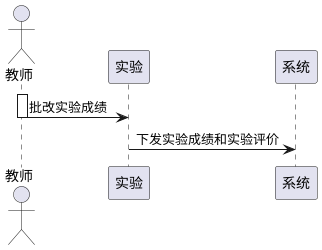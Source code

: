 @startuml

actor 教师 as A
participant "实验" as B
participant "系统" as C

activate A

A -> B: 批改实验成绩
deactivate A

B->C :下发实验成绩和实验评价

@enduml